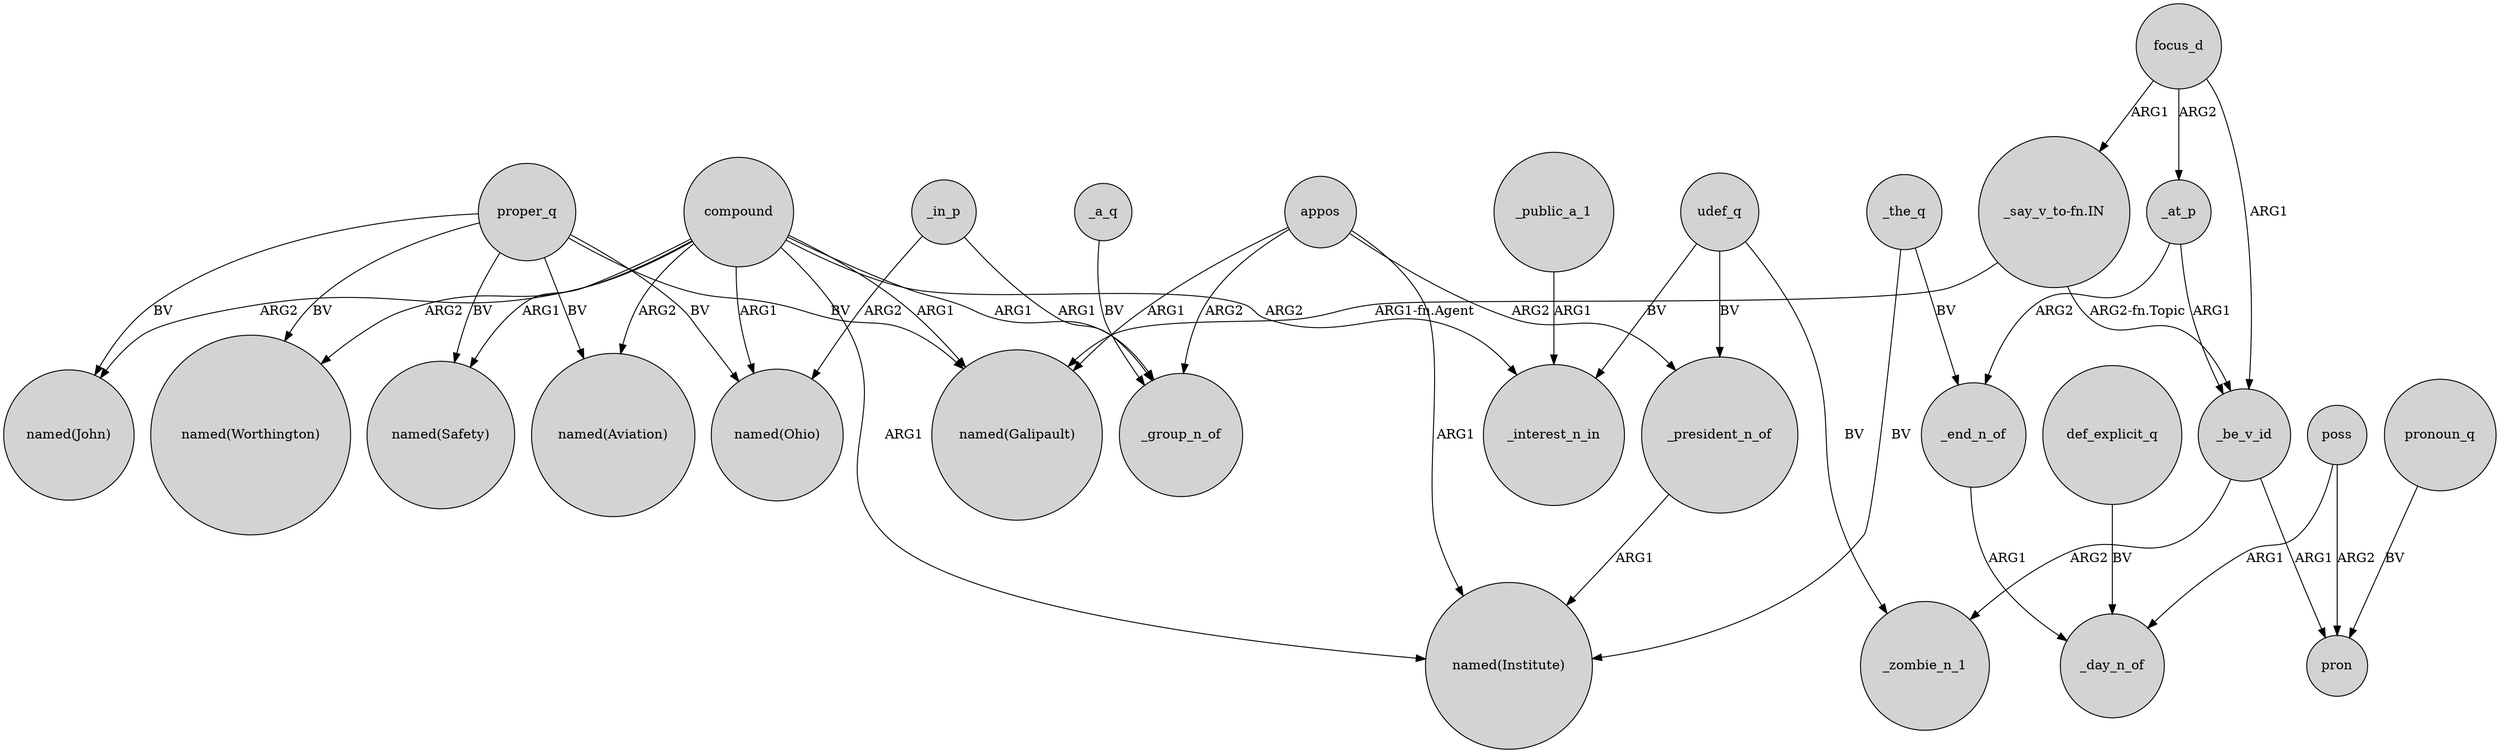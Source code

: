 digraph {
	node [shape=circle style=filled]
	compound -> "named(John)" [label=ARG2]
	compound -> "named(Ohio)" [label=ARG1]
	udef_q -> _zombie_n_1 [label=BV]
	poss -> pron [label=ARG2]
	_the_q -> _end_n_of [label=BV]
	proper_q -> "named(Aviation)" [label=BV]
	_at_p -> _end_n_of [label=ARG2]
	_be_v_id -> _zombie_n_1 [label=ARG2]
	udef_q -> _interest_n_in [label=BV]
	focus_d -> _at_p [label=ARG2]
	_in_p -> "named(Ohio)" [label=ARG2]
	appos -> "named(Galipault)" [label=ARG1]
	compound -> "named(Aviation)" [label=ARG2]
	proper_q -> "named(Ohio)" [label=BV]
	_be_v_id -> pron [label=ARG1]
	compound -> _interest_n_in [label=ARG2]
	compound -> "named(Institute)" [label=ARG1]
	"_say_v_to-fn.IN" -> _be_v_id [label="ARG2-fn.Topic"]
	_end_n_of -> _day_n_of [label=ARG1]
	appos -> _president_n_of [label=ARG2]
	pronoun_q -> pron [label=BV]
	_the_q -> "named(Institute)" [label=BV]
	compound -> "named(Worthington)" [label=ARG2]
	_public_a_1 -> _interest_n_in [label=ARG1]
	focus_d -> _be_v_id [label=ARG1]
	udef_q -> _president_n_of [label=BV]
	appos -> _group_n_of [label=ARG2]
	proper_q -> "named(Galipault)" [label=BV]
	compound -> "named(Safety)" [label=ARG1]
	proper_q -> "named(Safety)" [label=BV]
	compound -> "named(Galipault)" [label=ARG1]
	appos -> "named(Institute)" [label=ARG1]
	def_explicit_q -> _day_n_of [label=BV]
	_in_p -> _group_n_of [label=ARG1]
	_at_p -> _be_v_id [label=ARG1]
	poss -> _day_n_of [label=ARG1]
	_a_q -> _group_n_of [label=BV]
	_president_n_of -> "named(Institute)" [label=ARG1]
	proper_q -> "named(John)" [label=BV]
	proper_q -> "named(Worthington)" [label=BV]
	"_say_v_to-fn.IN" -> "named(Galipault)" [label="ARG1-fn.Agent"]
	compound -> _group_n_of [label=ARG1]
	focus_d -> "_say_v_to-fn.IN" [label=ARG1]
}
